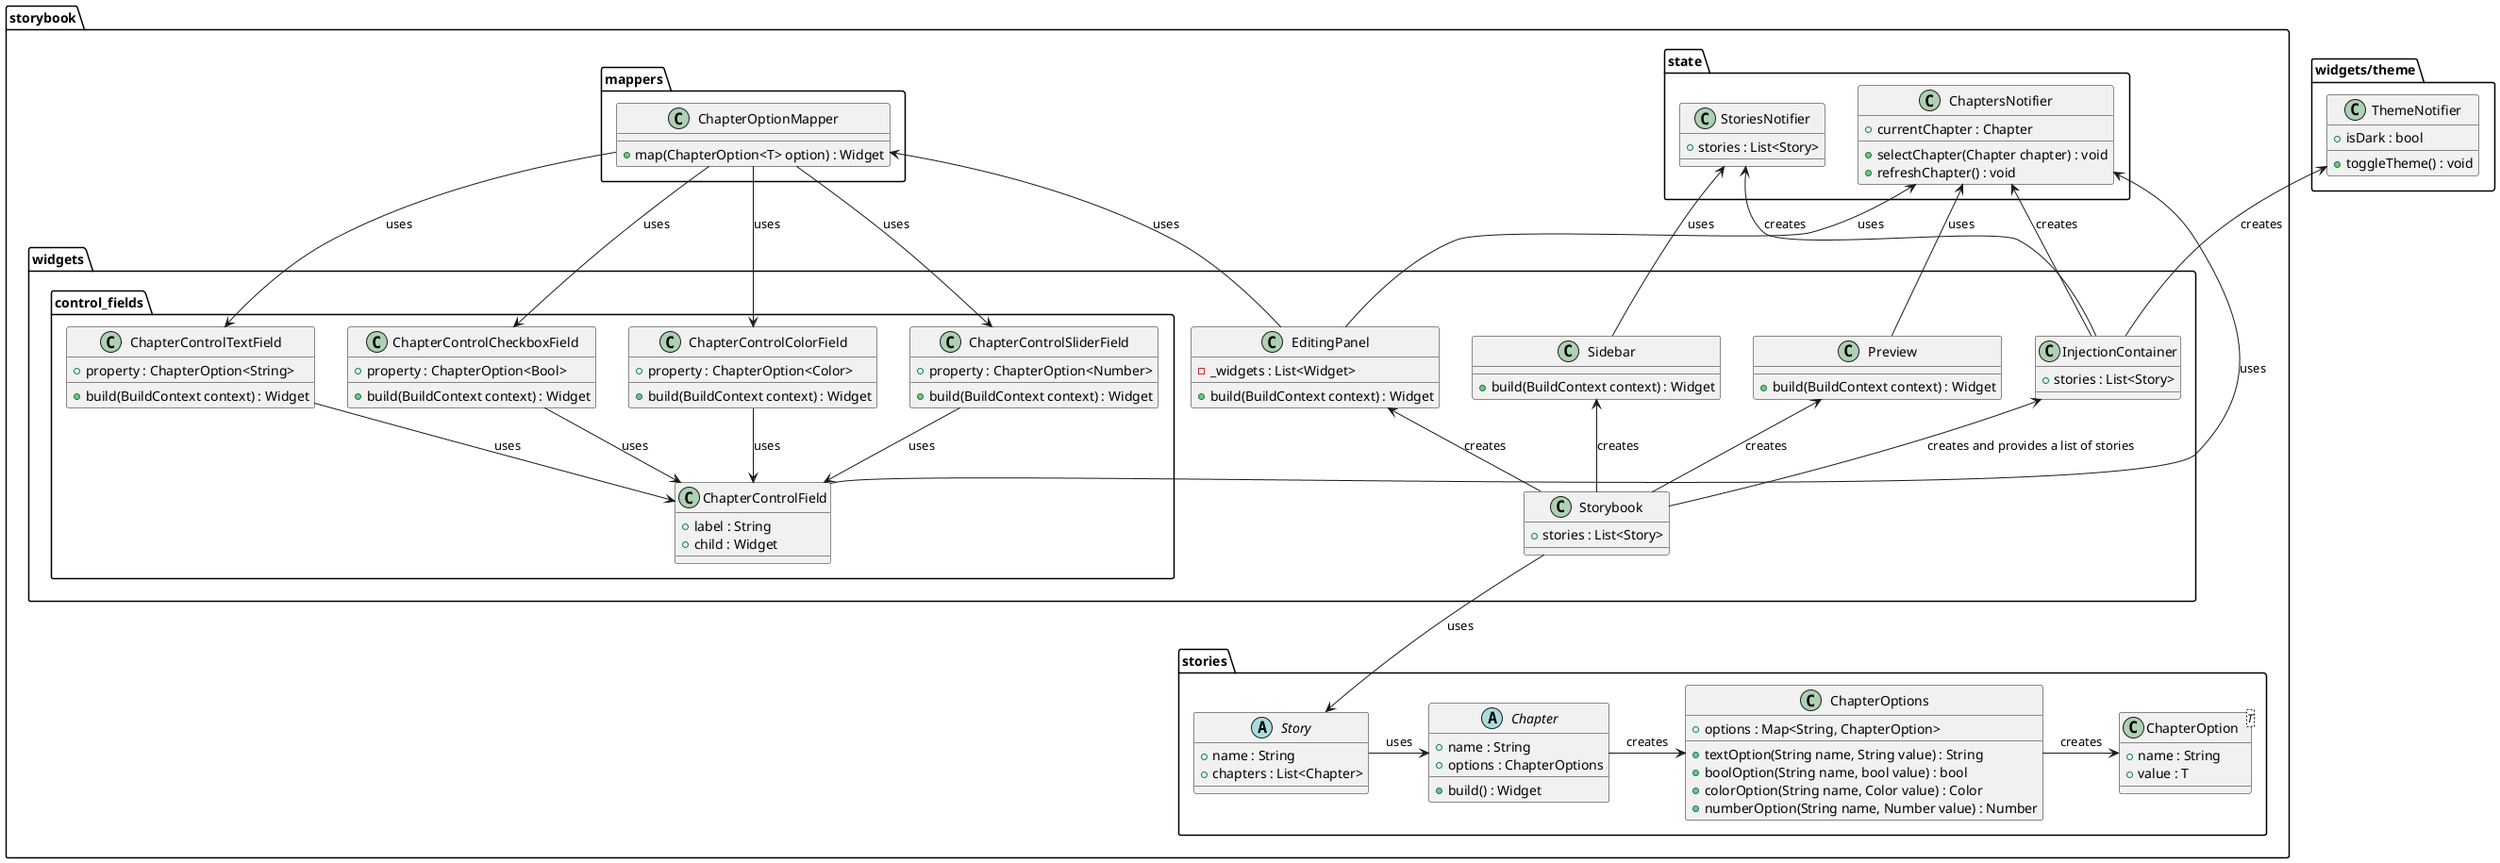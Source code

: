 @startuml metrics_storybook_class_diagram

package widgets/theme {
    class ThemeNotifier {
        + isDark : bool

        + toggleTheme() : void
    }
}

package storybook {
    package state {
        class ChaptersNotifier {
            + currentChapter : Chapter

            + selectChapter(Chapter chapter) : void
            + refreshChapter() : void
        }

        class StoriesNotifier {
            + stories : List<Story>
        }
    }

    package stories {
        abstract class Story {
            + name : String
            + chapters : List<Chapter>
        }

        abstract class Chapter {
            + name : String
            + options : ChapterOptions

            + build() : Widget
        }

        class ChapterOptions {
            + options : Map<String, ChapterOption>

            + textOption(String name, String value) : String
            + boolOption(String name, bool value) : bool
            + colorOption(String name, Color value) : Color
            + numberOption(String name, Number value) : Number
        }

        class ChapterOption<T> {
            + name : String
            + value : T
        }
    }

    package mappers {
        class ChapterOptionMapper {
            + map(ChapterOption<T> option) : Widget
        }
    }

    package widgets {
        class Storybook {
            + stories : List<Story>
        }

        class InjectionContainer {
            + stories : List<Story>
        }

        class Sidebar {
            + build(BuildContext context) : Widget
        }

        class Preview {
            + build(BuildContext context) : Widget
        }

        class EditingPanel {
            - _widgets : List<Widget>

            + build(BuildContext context) : Widget
        }

        package control_fields {
            class ChapterControlField {
                + label : String
                + child : Widget
            }

            class ChapterControlTextField {
                + property : ChapterOption<String> 

                + build(BuildContext context) : Widget
            }

            class ChapterControlCheckboxField {
                + property : ChapterOption<Bool> 

                + build(BuildContext context) : Widget
            }

            class ChapterControlColorField {
                + property : ChapterOption<Color> 

                + build(BuildContext context) : Widget
            }
            
            class ChapterControlSliderField {
                + property : ChapterOption<Number> 

                + build(BuildContext context) : Widget
            }
        }
    }
}

Storybook -up-> InjectionContainer : creates and provides a list of stories
Storybook -up-> EditingPanel : creates
Storybook -up-> Sidebar : creates
Storybook -up-> Preview : creates
InjectionContainer -up-> StoriesNotifier : creates
InjectionContainer -up-> ChaptersNotifier : creates
InjectionContainer -up-> ThemeNotifier : creates
Storybook -down-> Story : uses
Story -right-> Chapter : uses
Chapter -right-> ChapterOptions : creates
ChapterOptions -> ChapterOption : creates

EditingPanel -up-> ChaptersNotifier : uses
Sidebar -up-> StoriesNotifier : uses
Preview -up-> ChaptersNotifier : uses
EditingPanel -up-> ChapterOptionMapper : uses
ChapterControlField -> ChaptersNotifier : uses

ChapterOptionMapper -> ChapterControlTextField : uses
ChapterOptionMapper -> ChapterControlCheckboxField : uses
ChapterOptionMapper -> ChapterControlColorField : uses
ChapterOptionMapper -> ChapterControlSliderField : uses

ChapterControlTextField -down-> ChapterControlField : uses
ChapterControlCheckboxField -down-> ChapterControlField : uses
ChapterControlColorField -down-> ChapterControlField : uses
ChapterControlSliderField -down-> ChapterControlField : uses

@enduml
